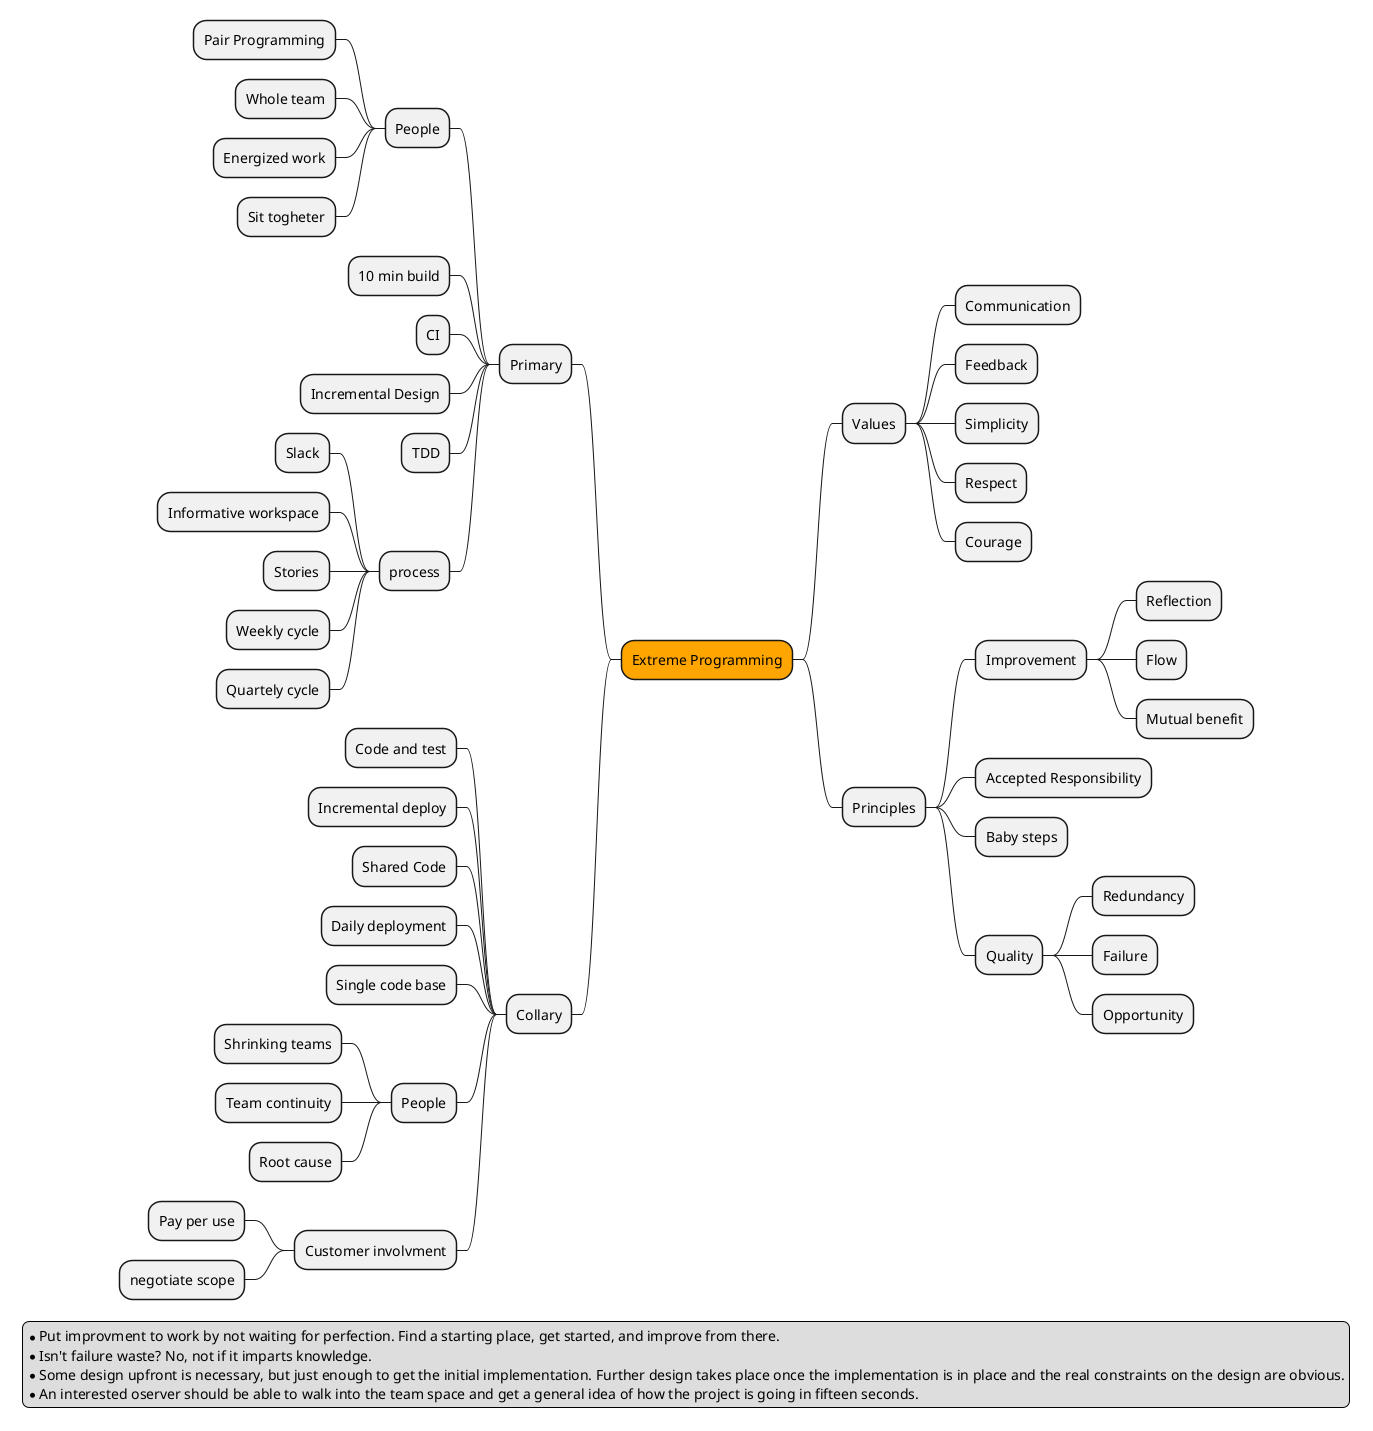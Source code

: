 @startmindmap
*[#Orange] Extreme Programming
right side
** Values
*** Communication
*** Feedback
*** Simplicity
*** Respect
*** Courage

** Principles
*** Improvement
**** Reflection
**** Flow
**** Mutual benefit
*** Accepted Responsibility
*** Baby steps
*** Quality
**** Redundancy
**** Failure
**** Opportunity

left side
** Primary
*** People
**** Pair Programming
**** Whole team
**** Energized work
**** Sit togheter
*** 10 min build
*** CI
*** Incremental Design
*** TDD
*** process
**** Slack
**** Informative workspace
**** Stories
**** Weekly cycle
**** Quartely cycle
** Collary
*** Code and test
*** Incremental deploy
*** Shared Code
*** Daily deployment
*** Single code base
*** People
**** Shrinking teams
**** Team continuity
**** Root cause
*** Customer involvment
**** Pay per use
**** negotiate scope

legend
* Put improvment to work by not waiting for perfection. Find a starting place, get started, and improve from there.
* Isn't failure waste? No, not if it imparts knowledge.
* Some design upfront is necessary, but just enough to get the initial implementation. Further design takes place once the implementation is in place and the real constraints on the design are obvious.
* An interested oserver should be able to walk into the team space and get a general idea of how the project is going in fifteen seconds.
endlegend
@endmindmap

